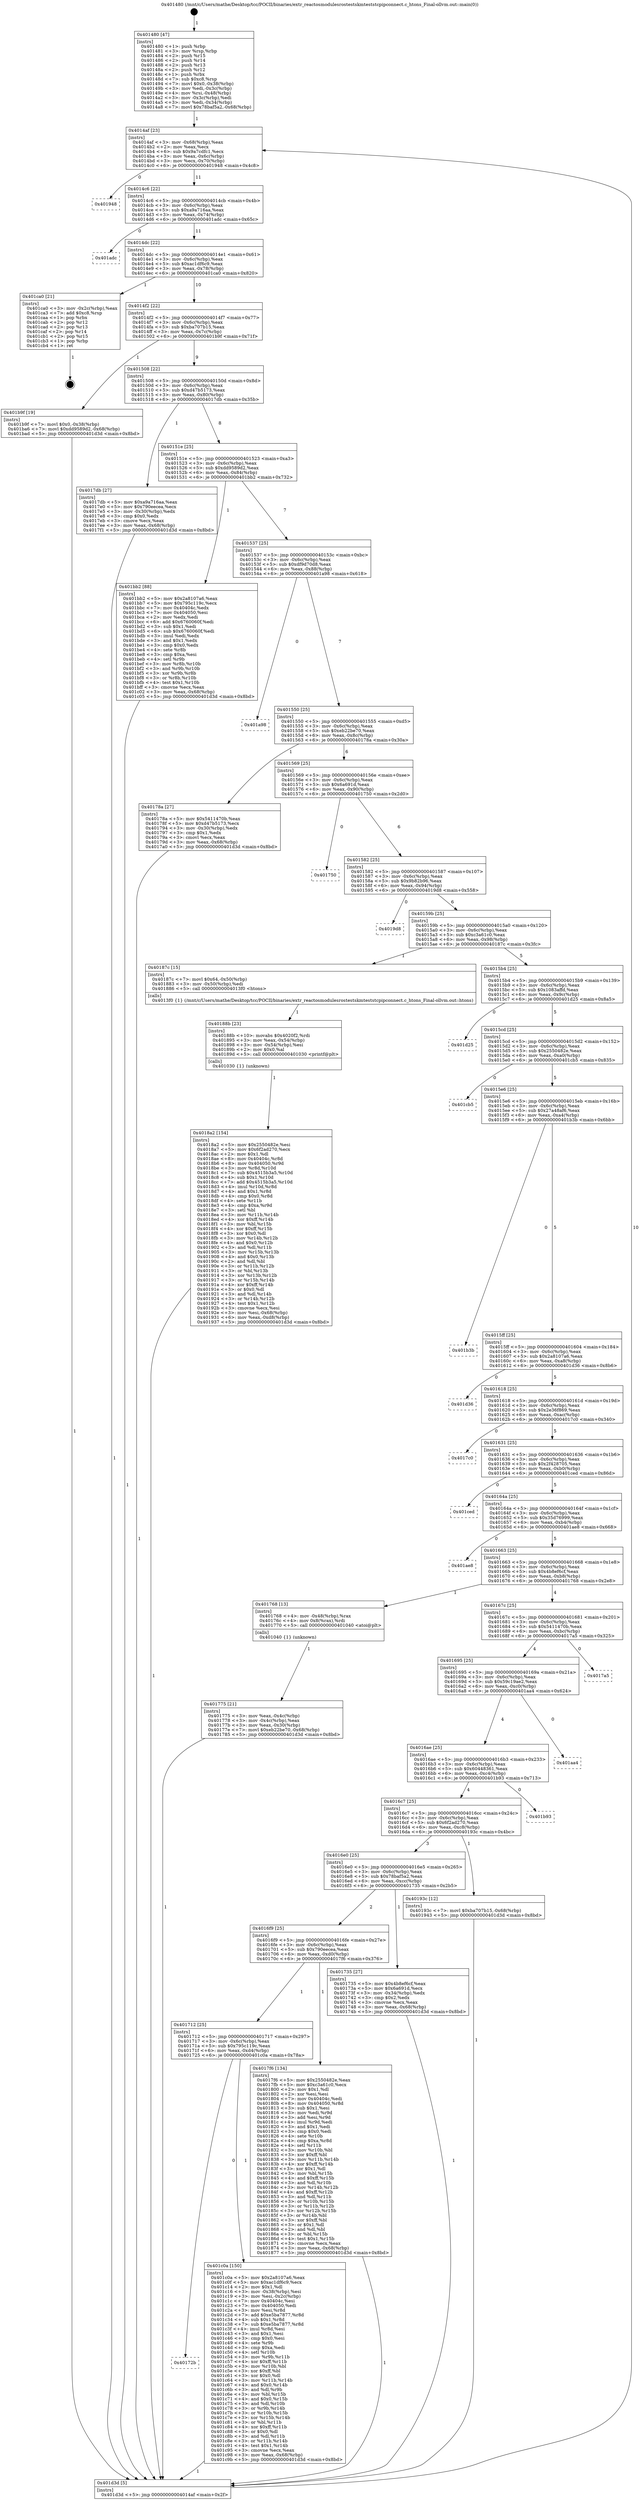 digraph "0x401480" {
  label = "0x401480 (/mnt/c/Users/mathe/Desktop/tcc/POCII/binaries/extr_reactosmodulesrostestskmteststcpipconnect.c_htons_Final-ollvm.out::main(0))"
  labelloc = "t"
  node[shape=record]

  Entry [label="",width=0.3,height=0.3,shape=circle,fillcolor=black,style=filled]
  "0x4014af" [label="{
     0x4014af [23]\l
     | [instrs]\l
     &nbsp;&nbsp;0x4014af \<+3\>: mov -0x68(%rbp),%eax\l
     &nbsp;&nbsp;0x4014b2 \<+2\>: mov %eax,%ecx\l
     &nbsp;&nbsp;0x4014b4 \<+6\>: sub $0x9a7cdfc1,%ecx\l
     &nbsp;&nbsp;0x4014ba \<+3\>: mov %eax,-0x6c(%rbp)\l
     &nbsp;&nbsp;0x4014bd \<+3\>: mov %ecx,-0x70(%rbp)\l
     &nbsp;&nbsp;0x4014c0 \<+6\>: je 0000000000401948 \<main+0x4c8\>\l
  }"]
  "0x401948" [label="{
     0x401948\l
  }", style=dashed]
  "0x4014c6" [label="{
     0x4014c6 [22]\l
     | [instrs]\l
     &nbsp;&nbsp;0x4014c6 \<+5\>: jmp 00000000004014cb \<main+0x4b\>\l
     &nbsp;&nbsp;0x4014cb \<+3\>: mov -0x6c(%rbp),%eax\l
     &nbsp;&nbsp;0x4014ce \<+5\>: sub $0xa9a716aa,%eax\l
     &nbsp;&nbsp;0x4014d3 \<+3\>: mov %eax,-0x74(%rbp)\l
     &nbsp;&nbsp;0x4014d6 \<+6\>: je 0000000000401adc \<main+0x65c\>\l
  }"]
  Exit [label="",width=0.3,height=0.3,shape=circle,fillcolor=black,style=filled,peripheries=2]
  "0x401adc" [label="{
     0x401adc\l
  }", style=dashed]
  "0x4014dc" [label="{
     0x4014dc [22]\l
     | [instrs]\l
     &nbsp;&nbsp;0x4014dc \<+5\>: jmp 00000000004014e1 \<main+0x61\>\l
     &nbsp;&nbsp;0x4014e1 \<+3\>: mov -0x6c(%rbp),%eax\l
     &nbsp;&nbsp;0x4014e4 \<+5\>: sub $0xac1df6c9,%eax\l
     &nbsp;&nbsp;0x4014e9 \<+3\>: mov %eax,-0x78(%rbp)\l
     &nbsp;&nbsp;0x4014ec \<+6\>: je 0000000000401ca0 \<main+0x820\>\l
  }"]
  "0x40172b" [label="{
     0x40172b\l
  }", style=dashed]
  "0x401ca0" [label="{
     0x401ca0 [21]\l
     | [instrs]\l
     &nbsp;&nbsp;0x401ca0 \<+3\>: mov -0x2c(%rbp),%eax\l
     &nbsp;&nbsp;0x401ca3 \<+7\>: add $0xc8,%rsp\l
     &nbsp;&nbsp;0x401caa \<+1\>: pop %rbx\l
     &nbsp;&nbsp;0x401cab \<+2\>: pop %r12\l
     &nbsp;&nbsp;0x401cad \<+2\>: pop %r13\l
     &nbsp;&nbsp;0x401caf \<+2\>: pop %r14\l
     &nbsp;&nbsp;0x401cb1 \<+2\>: pop %r15\l
     &nbsp;&nbsp;0x401cb3 \<+1\>: pop %rbp\l
     &nbsp;&nbsp;0x401cb4 \<+1\>: ret\l
  }"]
  "0x4014f2" [label="{
     0x4014f2 [22]\l
     | [instrs]\l
     &nbsp;&nbsp;0x4014f2 \<+5\>: jmp 00000000004014f7 \<main+0x77\>\l
     &nbsp;&nbsp;0x4014f7 \<+3\>: mov -0x6c(%rbp),%eax\l
     &nbsp;&nbsp;0x4014fa \<+5\>: sub $0xba707b15,%eax\l
     &nbsp;&nbsp;0x4014ff \<+3\>: mov %eax,-0x7c(%rbp)\l
     &nbsp;&nbsp;0x401502 \<+6\>: je 0000000000401b9f \<main+0x71f\>\l
  }"]
  "0x401c0a" [label="{
     0x401c0a [150]\l
     | [instrs]\l
     &nbsp;&nbsp;0x401c0a \<+5\>: mov $0x2a8107a6,%eax\l
     &nbsp;&nbsp;0x401c0f \<+5\>: mov $0xac1df6c9,%ecx\l
     &nbsp;&nbsp;0x401c14 \<+2\>: mov $0x1,%dl\l
     &nbsp;&nbsp;0x401c16 \<+3\>: mov -0x38(%rbp),%esi\l
     &nbsp;&nbsp;0x401c19 \<+3\>: mov %esi,-0x2c(%rbp)\l
     &nbsp;&nbsp;0x401c1c \<+7\>: mov 0x40404c,%esi\l
     &nbsp;&nbsp;0x401c23 \<+7\>: mov 0x404050,%edi\l
     &nbsp;&nbsp;0x401c2a \<+3\>: mov %esi,%r8d\l
     &nbsp;&nbsp;0x401c2d \<+7\>: add $0xe5ba7877,%r8d\l
     &nbsp;&nbsp;0x401c34 \<+4\>: sub $0x1,%r8d\l
     &nbsp;&nbsp;0x401c38 \<+7\>: sub $0xe5ba7877,%r8d\l
     &nbsp;&nbsp;0x401c3f \<+4\>: imul %r8d,%esi\l
     &nbsp;&nbsp;0x401c43 \<+3\>: and $0x1,%esi\l
     &nbsp;&nbsp;0x401c46 \<+3\>: cmp $0x0,%esi\l
     &nbsp;&nbsp;0x401c49 \<+4\>: sete %r9b\l
     &nbsp;&nbsp;0x401c4d \<+3\>: cmp $0xa,%edi\l
     &nbsp;&nbsp;0x401c50 \<+4\>: setl %r10b\l
     &nbsp;&nbsp;0x401c54 \<+3\>: mov %r9b,%r11b\l
     &nbsp;&nbsp;0x401c57 \<+4\>: xor $0xff,%r11b\l
     &nbsp;&nbsp;0x401c5b \<+3\>: mov %r10b,%bl\l
     &nbsp;&nbsp;0x401c5e \<+3\>: xor $0xff,%bl\l
     &nbsp;&nbsp;0x401c61 \<+3\>: xor $0x0,%dl\l
     &nbsp;&nbsp;0x401c64 \<+3\>: mov %r11b,%r14b\l
     &nbsp;&nbsp;0x401c67 \<+4\>: and $0x0,%r14b\l
     &nbsp;&nbsp;0x401c6b \<+3\>: and %dl,%r9b\l
     &nbsp;&nbsp;0x401c6e \<+3\>: mov %bl,%r15b\l
     &nbsp;&nbsp;0x401c71 \<+4\>: and $0x0,%r15b\l
     &nbsp;&nbsp;0x401c75 \<+3\>: and %dl,%r10b\l
     &nbsp;&nbsp;0x401c78 \<+3\>: or %r9b,%r14b\l
     &nbsp;&nbsp;0x401c7b \<+3\>: or %r10b,%r15b\l
     &nbsp;&nbsp;0x401c7e \<+3\>: xor %r15b,%r14b\l
     &nbsp;&nbsp;0x401c81 \<+3\>: or %bl,%r11b\l
     &nbsp;&nbsp;0x401c84 \<+4\>: xor $0xff,%r11b\l
     &nbsp;&nbsp;0x401c88 \<+3\>: or $0x0,%dl\l
     &nbsp;&nbsp;0x401c8b \<+3\>: and %dl,%r11b\l
     &nbsp;&nbsp;0x401c8e \<+3\>: or %r11b,%r14b\l
     &nbsp;&nbsp;0x401c91 \<+4\>: test $0x1,%r14b\l
     &nbsp;&nbsp;0x401c95 \<+3\>: cmovne %ecx,%eax\l
     &nbsp;&nbsp;0x401c98 \<+3\>: mov %eax,-0x68(%rbp)\l
     &nbsp;&nbsp;0x401c9b \<+5\>: jmp 0000000000401d3d \<main+0x8bd\>\l
  }"]
  "0x401b9f" [label="{
     0x401b9f [19]\l
     | [instrs]\l
     &nbsp;&nbsp;0x401b9f \<+7\>: movl $0x0,-0x38(%rbp)\l
     &nbsp;&nbsp;0x401ba6 \<+7\>: movl $0xdd9589d2,-0x68(%rbp)\l
     &nbsp;&nbsp;0x401bad \<+5\>: jmp 0000000000401d3d \<main+0x8bd\>\l
  }"]
  "0x401508" [label="{
     0x401508 [22]\l
     | [instrs]\l
     &nbsp;&nbsp;0x401508 \<+5\>: jmp 000000000040150d \<main+0x8d\>\l
     &nbsp;&nbsp;0x40150d \<+3\>: mov -0x6c(%rbp),%eax\l
     &nbsp;&nbsp;0x401510 \<+5\>: sub $0xd47b5173,%eax\l
     &nbsp;&nbsp;0x401515 \<+3\>: mov %eax,-0x80(%rbp)\l
     &nbsp;&nbsp;0x401518 \<+6\>: je 00000000004017db \<main+0x35b\>\l
  }"]
  "0x4018a2" [label="{
     0x4018a2 [154]\l
     | [instrs]\l
     &nbsp;&nbsp;0x4018a2 \<+5\>: mov $0x2550482e,%esi\l
     &nbsp;&nbsp;0x4018a7 \<+5\>: mov $0x6f2ad270,%ecx\l
     &nbsp;&nbsp;0x4018ac \<+2\>: mov $0x1,%dl\l
     &nbsp;&nbsp;0x4018ae \<+8\>: mov 0x40404c,%r8d\l
     &nbsp;&nbsp;0x4018b6 \<+8\>: mov 0x404050,%r9d\l
     &nbsp;&nbsp;0x4018be \<+3\>: mov %r8d,%r10d\l
     &nbsp;&nbsp;0x4018c1 \<+7\>: sub $0x4515b3a5,%r10d\l
     &nbsp;&nbsp;0x4018c8 \<+4\>: sub $0x1,%r10d\l
     &nbsp;&nbsp;0x4018cc \<+7\>: add $0x4515b3a5,%r10d\l
     &nbsp;&nbsp;0x4018d3 \<+4\>: imul %r10d,%r8d\l
     &nbsp;&nbsp;0x4018d7 \<+4\>: and $0x1,%r8d\l
     &nbsp;&nbsp;0x4018db \<+4\>: cmp $0x0,%r8d\l
     &nbsp;&nbsp;0x4018df \<+4\>: sete %r11b\l
     &nbsp;&nbsp;0x4018e3 \<+4\>: cmp $0xa,%r9d\l
     &nbsp;&nbsp;0x4018e7 \<+3\>: setl %bl\l
     &nbsp;&nbsp;0x4018ea \<+3\>: mov %r11b,%r14b\l
     &nbsp;&nbsp;0x4018ed \<+4\>: xor $0xff,%r14b\l
     &nbsp;&nbsp;0x4018f1 \<+3\>: mov %bl,%r15b\l
     &nbsp;&nbsp;0x4018f4 \<+4\>: xor $0xff,%r15b\l
     &nbsp;&nbsp;0x4018f8 \<+3\>: xor $0x0,%dl\l
     &nbsp;&nbsp;0x4018fb \<+3\>: mov %r14b,%r12b\l
     &nbsp;&nbsp;0x4018fe \<+4\>: and $0x0,%r12b\l
     &nbsp;&nbsp;0x401902 \<+3\>: and %dl,%r11b\l
     &nbsp;&nbsp;0x401905 \<+3\>: mov %r15b,%r13b\l
     &nbsp;&nbsp;0x401908 \<+4\>: and $0x0,%r13b\l
     &nbsp;&nbsp;0x40190c \<+2\>: and %dl,%bl\l
     &nbsp;&nbsp;0x40190e \<+3\>: or %r11b,%r12b\l
     &nbsp;&nbsp;0x401911 \<+3\>: or %bl,%r13b\l
     &nbsp;&nbsp;0x401914 \<+3\>: xor %r13b,%r12b\l
     &nbsp;&nbsp;0x401917 \<+3\>: or %r15b,%r14b\l
     &nbsp;&nbsp;0x40191a \<+4\>: xor $0xff,%r14b\l
     &nbsp;&nbsp;0x40191e \<+3\>: or $0x0,%dl\l
     &nbsp;&nbsp;0x401921 \<+3\>: and %dl,%r14b\l
     &nbsp;&nbsp;0x401924 \<+3\>: or %r14b,%r12b\l
     &nbsp;&nbsp;0x401927 \<+4\>: test $0x1,%r12b\l
     &nbsp;&nbsp;0x40192b \<+3\>: cmovne %ecx,%esi\l
     &nbsp;&nbsp;0x40192e \<+3\>: mov %esi,-0x68(%rbp)\l
     &nbsp;&nbsp;0x401931 \<+6\>: mov %eax,-0xd8(%rbp)\l
     &nbsp;&nbsp;0x401937 \<+5\>: jmp 0000000000401d3d \<main+0x8bd\>\l
  }"]
  "0x4017db" [label="{
     0x4017db [27]\l
     | [instrs]\l
     &nbsp;&nbsp;0x4017db \<+5\>: mov $0xa9a716aa,%eax\l
     &nbsp;&nbsp;0x4017e0 \<+5\>: mov $0x790eecea,%ecx\l
     &nbsp;&nbsp;0x4017e5 \<+3\>: mov -0x30(%rbp),%edx\l
     &nbsp;&nbsp;0x4017e8 \<+3\>: cmp $0x0,%edx\l
     &nbsp;&nbsp;0x4017eb \<+3\>: cmove %ecx,%eax\l
     &nbsp;&nbsp;0x4017ee \<+3\>: mov %eax,-0x68(%rbp)\l
     &nbsp;&nbsp;0x4017f1 \<+5\>: jmp 0000000000401d3d \<main+0x8bd\>\l
  }"]
  "0x40151e" [label="{
     0x40151e [25]\l
     | [instrs]\l
     &nbsp;&nbsp;0x40151e \<+5\>: jmp 0000000000401523 \<main+0xa3\>\l
     &nbsp;&nbsp;0x401523 \<+3\>: mov -0x6c(%rbp),%eax\l
     &nbsp;&nbsp;0x401526 \<+5\>: sub $0xdd9589d2,%eax\l
     &nbsp;&nbsp;0x40152b \<+6\>: mov %eax,-0x84(%rbp)\l
     &nbsp;&nbsp;0x401531 \<+6\>: je 0000000000401bb2 \<main+0x732\>\l
  }"]
  "0x40188b" [label="{
     0x40188b [23]\l
     | [instrs]\l
     &nbsp;&nbsp;0x40188b \<+10\>: movabs $0x4020f2,%rdi\l
     &nbsp;&nbsp;0x401895 \<+3\>: mov %eax,-0x54(%rbp)\l
     &nbsp;&nbsp;0x401898 \<+3\>: mov -0x54(%rbp),%esi\l
     &nbsp;&nbsp;0x40189b \<+2\>: mov $0x0,%al\l
     &nbsp;&nbsp;0x40189d \<+5\>: call 0000000000401030 \<printf@plt\>\l
     | [calls]\l
     &nbsp;&nbsp;0x401030 \{1\} (unknown)\l
  }"]
  "0x401bb2" [label="{
     0x401bb2 [88]\l
     | [instrs]\l
     &nbsp;&nbsp;0x401bb2 \<+5\>: mov $0x2a8107a6,%eax\l
     &nbsp;&nbsp;0x401bb7 \<+5\>: mov $0x795c119c,%ecx\l
     &nbsp;&nbsp;0x401bbc \<+7\>: mov 0x40404c,%edx\l
     &nbsp;&nbsp;0x401bc3 \<+7\>: mov 0x404050,%esi\l
     &nbsp;&nbsp;0x401bca \<+2\>: mov %edx,%edi\l
     &nbsp;&nbsp;0x401bcc \<+6\>: add $0x6760060f,%edi\l
     &nbsp;&nbsp;0x401bd2 \<+3\>: sub $0x1,%edi\l
     &nbsp;&nbsp;0x401bd5 \<+6\>: sub $0x6760060f,%edi\l
     &nbsp;&nbsp;0x401bdb \<+3\>: imul %edi,%edx\l
     &nbsp;&nbsp;0x401bde \<+3\>: and $0x1,%edx\l
     &nbsp;&nbsp;0x401be1 \<+3\>: cmp $0x0,%edx\l
     &nbsp;&nbsp;0x401be4 \<+4\>: sete %r8b\l
     &nbsp;&nbsp;0x401be8 \<+3\>: cmp $0xa,%esi\l
     &nbsp;&nbsp;0x401beb \<+4\>: setl %r9b\l
     &nbsp;&nbsp;0x401bef \<+3\>: mov %r8b,%r10b\l
     &nbsp;&nbsp;0x401bf2 \<+3\>: and %r9b,%r10b\l
     &nbsp;&nbsp;0x401bf5 \<+3\>: xor %r9b,%r8b\l
     &nbsp;&nbsp;0x401bf8 \<+3\>: or %r8b,%r10b\l
     &nbsp;&nbsp;0x401bfb \<+4\>: test $0x1,%r10b\l
     &nbsp;&nbsp;0x401bff \<+3\>: cmovne %ecx,%eax\l
     &nbsp;&nbsp;0x401c02 \<+3\>: mov %eax,-0x68(%rbp)\l
     &nbsp;&nbsp;0x401c05 \<+5\>: jmp 0000000000401d3d \<main+0x8bd\>\l
  }"]
  "0x401537" [label="{
     0x401537 [25]\l
     | [instrs]\l
     &nbsp;&nbsp;0x401537 \<+5\>: jmp 000000000040153c \<main+0xbc\>\l
     &nbsp;&nbsp;0x40153c \<+3\>: mov -0x6c(%rbp),%eax\l
     &nbsp;&nbsp;0x40153f \<+5\>: sub $0xdf9d70d8,%eax\l
     &nbsp;&nbsp;0x401544 \<+6\>: mov %eax,-0x88(%rbp)\l
     &nbsp;&nbsp;0x40154a \<+6\>: je 0000000000401a98 \<main+0x618\>\l
  }"]
  "0x401712" [label="{
     0x401712 [25]\l
     | [instrs]\l
     &nbsp;&nbsp;0x401712 \<+5\>: jmp 0000000000401717 \<main+0x297\>\l
     &nbsp;&nbsp;0x401717 \<+3\>: mov -0x6c(%rbp),%eax\l
     &nbsp;&nbsp;0x40171a \<+5\>: sub $0x795c119c,%eax\l
     &nbsp;&nbsp;0x40171f \<+6\>: mov %eax,-0xd4(%rbp)\l
     &nbsp;&nbsp;0x401725 \<+6\>: je 0000000000401c0a \<main+0x78a\>\l
  }"]
  "0x401a98" [label="{
     0x401a98\l
  }", style=dashed]
  "0x401550" [label="{
     0x401550 [25]\l
     | [instrs]\l
     &nbsp;&nbsp;0x401550 \<+5\>: jmp 0000000000401555 \<main+0xd5\>\l
     &nbsp;&nbsp;0x401555 \<+3\>: mov -0x6c(%rbp),%eax\l
     &nbsp;&nbsp;0x401558 \<+5\>: sub $0xeb22be70,%eax\l
     &nbsp;&nbsp;0x40155d \<+6\>: mov %eax,-0x8c(%rbp)\l
     &nbsp;&nbsp;0x401563 \<+6\>: je 000000000040178a \<main+0x30a\>\l
  }"]
  "0x4017f6" [label="{
     0x4017f6 [134]\l
     | [instrs]\l
     &nbsp;&nbsp;0x4017f6 \<+5\>: mov $0x2550482e,%eax\l
     &nbsp;&nbsp;0x4017fb \<+5\>: mov $0xc3a61c0,%ecx\l
     &nbsp;&nbsp;0x401800 \<+2\>: mov $0x1,%dl\l
     &nbsp;&nbsp;0x401802 \<+2\>: xor %esi,%esi\l
     &nbsp;&nbsp;0x401804 \<+7\>: mov 0x40404c,%edi\l
     &nbsp;&nbsp;0x40180b \<+8\>: mov 0x404050,%r8d\l
     &nbsp;&nbsp;0x401813 \<+3\>: sub $0x1,%esi\l
     &nbsp;&nbsp;0x401816 \<+3\>: mov %edi,%r9d\l
     &nbsp;&nbsp;0x401819 \<+3\>: add %esi,%r9d\l
     &nbsp;&nbsp;0x40181c \<+4\>: imul %r9d,%edi\l
     &nbsp;&nbsp;0x401820 \<+3\>: and $0x1,%edi\l
     &nbsp;&nbsp;0x401823 \<+3\>: cmp $0x0,%edi\l
     &nbsp;&nbsp;0x401826 \<+4\>: sete %r10b\l
     &nbsp;&nbsp;0x40182a \<+4\>: cmp $0xa,%r8d\l
     &nbsp;&nbsp;0x40182e \<+4\>: setl %r11b\l
     &nbsp;&nbsp;0x401832 \<+3\>: mov %r10b,%bl\l
     &nbsp;&nbsp;0x401835 \<+3\>: xor $0xff,%bl\l
     &nbsp;&nbsp;0x401838 \<+3\>: mov %r11b,%r14b\l
     &nbsp;&nbsp;0x40183b \<+4\>: xor $0xff,%r14b\l
     &nbsp;&nbsp;0x40183f \<+3\>: xor $0x1,%dl\l
     &nbsp;&nbsp;0x401842 \<+3\>: mov %bl,%r15b\l
     &nbsp;&nbsp;0x401845 \<+4\>: and $0xff,%r15b\l
     &nbsp;&nbsp;0x401849 \<+3\>: and %dl,%r10b\l
     &nbsp;&nbsp;0x40184c \<+3\>: mov %r14b,%r12b\l
     &nbsp;&nbsp;0x40184f \<+4\>: and $0xff,%r12b\l
     &nbsp;&nbsp;0x401853 \<+3\>: and %dl,%r11b\l
     &nbsp;&nbsp;0x401856 \<+3\>: or %r10b,%r15b\l
     &nbsp;&nbsp;0x401859 \<+3\>: or %r11b,%r12b\l
     &nbsp;&nbsp;0x40185c \<+3\>: xor %r12b,%r15b\l
     &nbsp;&nbsp;0x40185f \<+3\>: or %r14b,%bl\l
     &nbsp;&nbsp;0x401862 \<+3\>: xor $0xff,%bl\l
     &nbsp;&nbsp;0x401865 \<+3\>: or $0x1,%dl\l
     &nbsp;&nbsp;0x401868 \<+2\>: and %dl,%bl\l
     &nbsp;&nbsp;0x40186a \<+3\>: or %bl,%r15b\l
     &nbsp;&nbsp;0x40186d \<+4\>: test $0x1,%r15b\l
     &nbsp;&nbsp;0x401871 \<+3\>: cmovne %ecx,%eax\l
     &nbsp;&nbsp;0x401874 \<+3\>: mov %eax,-0x68(%rbp)\l
     &nbsp;&nbsp;0x401877 \<+5\>: jmp 0000000000401d3d \<main+0x8bd\>\l
  }"]
  "0x40178a" [label="{
     0x40178a [27]\l
     | [instrs]\l
     &nbsp;&nbsp;0x40178a \<+5\>: mov $0x5411470b,%eax\l
     &nbsp;&nbsp;0x40178f \<+5\>: mov $0xd47b5173,%ecx\l
     &nbsp;&nbsp;0x401794 \<+3\>: mov -0x30(%rbp),%edx\l
     &nbsp;&nbsp;0x401797 \<+3\>: cmp $0x1,%edx\l
     &nbsp;&nbsp;0x40179a \<+3\>: cmovl %ecx,%eax\l
     &nbsp;&nbsp;0x40179d \<+3\>: mov %eax,-0x68(%rbp)\l
     &nbsp;&nbsp;0x4017a0 \<+5\>: jmp 0000000000401d3d \<main+0x8bd\>\l
  }"]
  "0x401569" [label="{
     0x401569 [25]\l
     | [instrs]\l
     &nbsp;&nbsp;0x401569 \<+5\>: jmp 000000000040156e \<main+0xee\>\l
     &nbsp;&nbsp;0x40156e \<+3\>: mov -0x6c(%rbp),%eax\l
     &nbsp;&nbsp;0x401571 \<+5\>: sub $0x6a691d,%eax\l
     &nbsp;&nbsp;0x401576 \<+6\>: mov %eax,-0x90(%rbp)\l
     &nbsp;&nbsp;0x40157c \<+6\>: je 0000000000401750 \<main+0x2d0\>\l
  }"]
  "0x401775" [label="{
     0x401775 [21]\l
     | [instrs]\l
     &nbsp;&nbsp;0x401775 \<+3\>: mov %eax,-0x4c(%rbp)\l
     &nbsp;&nbsp;0x401778 \<+3\>: mov -0x4c(%rbp),%eax\l
     &nbsp;&nbsp;0x40177b \<+3\>: mov %eax,-0x30(%rbp)\l
     &nbsp;&nbsp;0x40177e \<+7\>: movl $0xeb22be70,-0x68(%rbp)\l
     &nbsp;&nbsp;0x401785 \<+5\>: jmp 0000000000401d3d \<main+0x8bd\>\l
  }"]
  "0x401750" [label="{
     0x401750\l
  }", style=dashed]
  "0x401582" [label="{
     0x401582 [25]\l
     | [instrs]\l
     &nbsp;&nbsp;0x401582 \<+5\>: jmp 0000000000401587 \<main+0x107\>\l
     &nbsp;&nbsp;0x401587 \<+3\>: mov -0x6c(%rbp),%eax\l
     &nbsp;&nbsp;0x40158a \<+5\>: sub $0x9b82b96,%eax\l
     &nbsp;&nbsp;0x40158f \<+6\>: mov %eax,-0x94(%rbp)\l
     &nbsp;&nbsp;0x401595 \<+6\>: je 00000000004019d8 \<main+0x558\>\l
  }"]
  "0x401480" [label="{
     0x401480 [47]\l
     | [instrs]\l
     &nbsp;&nbsp;0x401480 \<+1\>: push %rbp\l
     &nbsp;&nbsp;0x401481 \<+3\>: mov %rsp,%rbp\l
     &nbsp;&nbsp;0x401484 \<+2\>: push %r15\l
     &nbsp;&nbsp;0x401486 \<+2\>: push %r14\l
     &nbsp;&nbsp;0x401488 \<+2\>: push %r13\l
     &nbsp;&nbsp;0x40148a \<+2\>: push %r12\l
     &nbsp;&nbsp;0x40148c \<+1\>: push %rbx\l
     &nbsp;&nbsp;0x40148d \<+7\>: sub $0xc8,%rsp\l
     &nbsp;&nbsp;0x401494 \<+7\>: movl $0x0,-0x38(%rbp)\l
     &nbsp;&nbsp;0x40149b \<+3\>: mov %edi,-0x3c(%rbp)\l
     &nbsp;&nbsp;0x40149e \<+4\>: mov %rsi,-0x48(%rbp)\l
     &nbsp;&nbsp;0x4014a2 \<+3\>: mov -0x3c(%rbp),%edi\l
     &nbsp;&nbsp;0x4014a5 \<+3\>: mov %edi,-0x34(%rbp)\l
     &nbsp;&nbsp;0x4014a8 \<+7\>: movl $0x78baf5a2,-0x68(%rbp)\l
  }"]
  "0x4019d8" [label="{
     0x4019d8\l
  }", style=dashed]
  "0x40159b" [label="{
     0x40159b [25]\l
     | [instrs]\l
     &nbsp;&nbsp;0x40159b \<+5\>: jmp 00000000004015a0 \<main+0x120\>\l
     &nbsp;&nbsp;0x4015a0 \<+3\>: mov -0x6c(%rbp),%eax\l
     &nbsp;&nbsp;0x4015a3 \<+5\>: sub $0xc3a61c0,%eax\l
     &nbsp;&nbsp;0x4015a8 \<+6\>: mov %eax,-0x98(%rbp)\l
     &nbsp;&nbsp;0x4015ae \<+6\>: je 000000000040187c \<main+0x3fc\>\l
  }"]
  "0x401d3d" [label="{
     0x401d3d [5]\l
     | [instrs]\l
     &nbsp;&nbsp;0x401d3d \<+5\>: jmp 00000000004014af \<main+0x2f\>\l
  }"]
  "0x40187c" [label="{
     0x40187c [15]\l
     | [instrs]\l
     &nbsp;&nbsp;0x40187c \<+7\>: movl $0x64,-0x50(%rbp)\l
     &nbsp;&nbsp;0x401883 \<+3\>: mov -0x50(%rbp),%edi\l
     &nbsp;&nbsp;0x401886 \<+5\>: call 00000000004013f0 \<htons\>\l
     | [calls]\l
     &nbsp;&nbsp;0x4013f0 \{1\} (/mnt/c/Users/mathe/Desktop/tcc/POCII/binaries/extr_reactosmodulesrostestskmteststcpipconnect.c_htons_Final-ollvm.out::htons)\l
  }"]
  "0x4015b4" [label="{
     0x4015b4 [25]\l
     | [instrs]\l
     &nbsp;&nbsp;0x4015b4 \<+5\>: jmp 00000000004015b9 \<main+0x139\>\l
     &nbsp;&nbsp;0x4015b9 \<+3\>: mov -0x6c(%rbp),%eax\l
     &nbsp;&nbsp;0x4015bc \<+5\>: sub $0x1083affd,%eax\l
     &nbsp;&nbsp;0x4015c1 \<+6\>: mov %eax,-0x9c(%rbp)\l
     &nbsp;&nbsp;0x4015c7 \<+6\>: je 0000000000401d25 \<main+0x8a5\>\l
  }"]
  "0x4016f9" [label="{
     0x4016f9 [25]\l
     | [instrs]\l
     &nbsp;&nbsp;0x4016f9 \<+5\>: jmp 00000000004016fe \<main+0x27e\>\l
     &nbsp;&nbsp;0x4016fe \<+3\>: mov -0x6c(%rbp),%eax\l
     &nbsp;&nbsp;0x401701 \<+5\>: sub $0x790eecea,%eax\l
     &nbsp;&nbsp;0x401706 \<+6\>: mov %eax,-0xd0(%rbp)\l
     &nbsp;&nbsp;0x40170c \<+6\>: je 00000000004017f6 \<main+0x376\>\l
  }"]
  "0x401d25" [label="{
     0x401d25\l
  }", style=dashed]
  "0x4015cd" [label="{
     0x4015cd [25]\l
     | [instrs]\l
     &nbsp;&nbsp;0x4015cd \<+5\>: jmp 00000000004015d2 \<main+0x152\>\l
     &nbsp;&nbsp;0x4015d2 \<+3\>: mov -0x6c(%rbp),%eax\l
     &nbsp;&nbsp;0x4015d5 \<+5\>: sub $0x2550482e,%eax\l
     &nbsp;&nbsp;0x4015da \<+6\>: mov %eax,-0xa0(%rbp)\l
     &nbsp;&nbsp;0x4015e0 \<+6\>: je 0000000000401cb5 \<main+0x835\>\l
  }"]
  "0x401735" [label="{
     0x401735 [27]\l
     | [instrs]\l
     &nbsp;&nbsp;0x401735 \<+5\>: mov $0x4b8ef6cf,%eax\l
     &nbsp;&nbsp;0x40173a \<+5\>: mov $0x6a691d,%ecx\l
     &nbsp;&nbsp;0x40173f \<+3\>: mov -0x34(%rbp),%edx\l
     &nbsp;&nbsp;0x401742 \<+3\>: cmp $0x2,%edx\l
     &nbsp;&nbsp;0x401745 \<+3\>: cmovne %ecx,%eax\l
     &nbsp;&nbsp;0x401748 \<+3\>: mov %eax,-0x68(%rbp)\l
     &nbsp;&nbsp;0x40174b \<+5\>: jmp 0000000000401d3d \<main+0x8bd\>\l
  }"]
  "0x401cb5" [label="{
     0x401cb5\l
  }", style=dashed]
  "0x4015e6" [label="{
     0x4015e6 [25]\l
     | [instrs]\l
     &nbsp;&nbsp;0x4015e6 \<+5\>: jmp 00000000004015eb \<main+0x16b\>\l
     &nbsp;&nbsp;0x4015eb \<+3\>: mov -0x6c(%rbp),%eax\l
     &nbsp;&nbsp;0x4015ee \<+5\>: sub $0x27a48af6,%eax\l
     &nbsp;&nbsp;0x4015f3 \<+6\>: mov %eax,-0xa4(%rbp)\l
     &nbsp;&nbsp;0x4015f9 \<+6\>: je 0000000000401b3b \<main+0x6bb\>\l
  }"]
  "0x4016e0" [label="{
     0x4016e0 [25]\l
     | [instrs]\l
     &nbsp;&nbsp;0x4016e0 \<+5\>: jmp 00000000004016e5 \<main+0x265\>\l
     &nbsp;&nbsp;0x4016e5 \<+3\>: mov -0x6c(%rbp),%eax\l
     &nbsp;&nbsp;0x4016e8 \<+5\>: sub $0x78baf5a2,%eax\l
     &nbsp;&nbsp;0x4016ed \<+6\>: mov %eax,-0xcc(%rbp)\l
     &nbsp;&nbsp;0x4016f3 \<+6\>: je 0000000000401735 \<main+0x2b5\>\l
  }"]
  "0x401b3b" [label="{
     0x401b3b\l
  }", style=dashed]
  "0x4015ff" [label="{
     0x4015ff [25]\l
     | [instrs]\l
     &nbsp;&nbsp;0x4015ff \<+5\>: jmp 0000000000401604 \<main+0x184\>\l
     &nbsp;&nbsp;0x401604 \<+3\>: mov -0x6c(%rbp),%eax\l
     &nbsp;&nbsp;0x401607 \<+5\>: sub $0x2a8107a6,%eax\l
     &nbsp;&nbsp;0x40160c \<+6\>: mov %eax,-0xa8(%rbp)\l
     &nbsp;&nbsp;0x401612 \<+6\>: je 0000000000401d36 \<main+0x8b6\>\l
  }"]
  "0x40193c" [label="{
     0x40193c [12]\l
     | [instrs]\l
     &nbsp;&nbsp;0x40193c \<+7\>: movl $0xba707b15,-0x68(%rbp)\l
     &nbsp;&nbsp;0x401943 \<+5\>: jmp 0000000000401d3d \<main+0x8bd\>\l
  }"]
  "0x401d36" [label="{
     0x401d36\l
  }", style=dashed]
  "0x401618" [label="{
     0x401618 [25]\l
     | [instrs]\l
     &nbsp;&nbsp;0x401618 \<+5\>: jmp 000000000040161d \<main+0x19d\>\l
     &nbsp;&nbsp;0x40161d \<+3\>: mov -0x6c(%rbp),%eax\l
     &nbsp;&nbsp;0x401620 \<+5\>: sub $0x2e36f869,%eax\l
     &nbsp;&nbsp;0x401625 \<+6\>: mov %eax,-0xac(%rbp)\l
     &nbsp;&nbsp;0x40162b \<+6\>: je 00000000004017c0 \<main+0x340\>\l
  }"]
  "0x4016c7" [label="{
     0x4016c7 [25]\l
     | [instrs]\l
     &nbsp;&nbsp;0x4016c7 \<+5\>: jmp 00000000004016cc \<main+0x24c\>\l
     &nbsp;&nbsp;0x4016cc \<+3\>: mov -0x6c(%rbp),%eax\l
     &nbsp;&nbsp;0x4016cf \<+5\>: sub $0x6f2ad270,%eax\l
     &nbsp;&nbsp;0x4016d4 \<+6\>: mov %eax,-0xc8(%rbp)\l
     &nbsp;&nbsp;0x4016da \<+6\>: je 000000000040193c \<main+0x4bc\>\l
  }"]
  "0x4017c0" [label="{
     0x4017c0\l
  }", style=dashed]
  "0x401631" [label="{
     0x401631 [25]\l
     | [instrs]\l
     &nbsp;&nbsp;0x401631 \<+5\>: jmp 0000000000401636 \<main+0x1b6\>\l
     &nbsp;&nbsp;0x401636 \<+3\>: mov -0x6c(%rbp),%eax\l
     &nbsp;&nbsp;0x401639 \<+5\>: sub $0x2f428705,%eax\l
     &nbsp;&nbsp;0x40163e \<+6\>: mov %eax,-0xb0(%rbp)\l
     &nbsp;&nbsp;0x401644 \<+6\>: je 0000000000401ced \<main+0x86d\>\l
  }"]
  "0x401b93" [label="{
     0x401b93\l
  }", style=dashed]
  "0x401ced" [label="{
     0x401ced\l
  }", style=dashed]
  "0x40164a" [label="{
     0x40164a [25]\l
     | [instrs]\l
     &nbsp;&nbsp;0x40164a \<+5\>: jmp 000000000040164f \<main+0x1cf\>\l
     &nbsp;&nbsp;0x40164f \<+3\>: mov -0x6c(%rbp),%eax\l
     &nbsp;&nbsp;0x401652 \<+5\>: sub $0x35d76999,%eax\l
     &nbsp;&nbsp;0x401657 \<+6\>: mov %eax,-0xb4(%rbp)\l
     &nbsp;&nbsp;0x40165d \<+6\>: je 0000000000401ae8 \<main+0x668\>\l
  }"]
  "0x4016ae" [label="{
     0x4016ae [25]\l
     | [instrs]\l
     &nbsp;&nbsp;0x4016ae \<+5\>: jmp 00000000004016b3 \<main+0x233\>\l
     &nbsp;&nbsp;0x4016b3 \<+3\>: mov -0x6c(%rbp),%eax\l
     &nbsp;&nbsp;0x4016b6 \<+5\>: sub $0x60448361,%eax\l
     &nbsp;&nbsp;0x4016bb \<+6\>: mov %eax,-0xc4(%rbp)\l
     &nbsp;&nbsp;0x4016c1 \<+6\>: je 0000000000401b93 \<main+0x713\>\l
  }"]
  "0x401ae8" [label="{
     0x401ae8\l
  }", style=dashed]
  "0x401663" [label="{
     0x401663 [25]\l
     | [instrs]\l
     &nbsp;&nbsp;0x401663 \<+5\>: jmp 0000000000401668 \<main+0x1e8\>\l
     &nbsp;&nbsp;0x401668 \<+3\>: mov -0x6c(%rbp),%eax\l
     &nbsp;&nbsp;0x40166b \<+5\>: sub $0x4b8ef6cf,%eax\l
     &nbsp;&nbsp;0x401670 \<+6\>: mov %eax,-0xb8(%rbp)\l
     &nbsp;&nbsp;0x401676 \<+6\>: je 0000000000401768 \<main+0x2e8\>\l
  }"]
  "0x401aa4" [label="{
     0x401aa4\l
  }", style=dashed]
  "0x401768" [label="{
     0x401768 [13]\l
     | [instrs]\l
     &nbsp;&nbsp;0x401768 \<+4\>: mov -0x48(%rbp),%rax\l
     &nbsp;&nbsp;0x40176c \<+4\>: mov 0x8(%rax),%rdi\l
     &nbsp;&nbsp;0x401770 \<+5\>: call 0000000000401040 \<atoi@plt\>\l
     | [calls]\l
     &nbsp;&nbsp;0x401040 \{1\} (unknown)\l
  }"]
  "0x40167c" [label="{
     0x40167c [25]\l
     | [instrs]\l
     &nbsp;&nbsp;0x40167c \<+5\>: jmp 0000000000401681 \<main+0x201\>\l
     &nbsp;&nbsp;0x401681 \<+3\>: mov -0x6c(%rbp),%eax\l
     &nbsp;&nbsp;0x401684 \<+5\>: sub $0x5411470b,%eax\l
     &nbsp;&nbsp;0x401689 \<+6\>: mov %eax,-0xbc(%rbp)\l
     &nbsp;&nbsp;0x40168f \<+6\>: je 00000000004017a5 \<main+0x325\>\l
  }"]
  "0x401695" [label="{
     0x401695 [25]\l
     | [instrs]\l
     &nbsp;&nbsp;0x401695 \<+5\>: jmp 000000000040169a \<main+0x21a\>\l
     &nbsp;&nbsp;0x40169a \<+3\>: mov -0x6c(%rbp),%eax\l
     &nbsp;&nbsp;0x40169d \<+5\>: sub $0x59c19ae2,%eax\l
     &nbsp;&nbsp;0x4016a2 \<+6\>: mov %eax,-0xc0(%rbp)\l
     &nbsp;&nbsp;0x4016a8 \<+6\>: je 0000000000401aa4 \<main+0x624\>\l
  }"]
  "0x4017a5" [label="{
     0x4017a5\l
  }", style=dashed]
  Entry -> "0x401480" [label=" 1"]
  "0x4014af" -> "0x401948" [label=" 0"]
  "0x4014af" -> "0x4014c6" [label=" 11"]
  "0x401ca0" -> Exit [label=" 1"]
  "0x4014c6" -> "0x401adc" [label=" 0"]
  "0x4014c6" -> "0x4014dc" [label=" 11"]
  "0x401c0a" -> "0x401d3d" [label=" 1"]
  "0x4014dc" -> "0x401ca0" [label=" 1"]
  "0x4014dc" -> "0x4014f2" [label=" 10"]
  "0x401712" -> "0x40172b" [label=" 0"]
  "0x4014f2" -> "0x401b9f" [label=" 1"]
  "0x4014f2" -> "0x401508" [label=" 9"]
  "0x401712" -> "0x401c0a" [label=" 1"]
  "0x401508" -> "0x4017db" [label=" 1"]
  "0x401508" -> "0x40151e" [label=" 8"]
  "0x401bb2" -> "0x401d3d" [label=" 1"]
  "0x40151e" -> "0x401bb2" [label=" 1"]
  "0x40151e" -> "0x401537" [label=" 7"]
  "0x401b9f" -> "0x401d3d" [label=" 1"]
  "0x401537" -> "0x401a98" [label=" 0"]
  "0x401537" -> "0x401550" [label=" 7"]
  "0x40193c" -> "0x401d3d" [label=" 1"]
  "0x401550" -> "0x40178a" [label=" 1"]
  "0x401550" -> "0x401569" [label=" 6"]
  "0x4018a2" -> "0x401d3d" [label=" 1"]
  "0x401569" -> "0x401750" [label=" 0"]
  "0x401569" -> "0x401582" [label=" 6"]
  "0x40187c" -> "0x40188b" [label=" 1"]
  "0x401582" -> "0x4019d8" [label=" 0"]
  "0x401582" -> "0x40159b" [label=" 6"]
  "0x4017f6" -> "0x401d3d" [label=" 1"]
  "0x40159b" -> "0x40187c" [label=" 1"]
  "0x40159b" -> "0x4015b4" [label=" 5"]
  "0x4016f9" -> "0x401712" [label=" 1"]
  "0x4015b4" -> "0x401d25" [label=" 0"]
  "0x4015b4" -> "0x4015cd" [label=" 5"]
  "0x4016f9" -> "0x4017f6" [label=" 1"]
  "0x4015cd" -> "0x401cb5" [label=" 0"]
  "0x4015cd" -> "0x4015e6" [label=" 5"]
  "0x40188b" -> "0x4018a2" [label=" 1"]
  "0x4015e6" -> "0x401b3b" [label=" 0"]
  "0x4015e6" -> "0x4015ff" [label=" 5"]
  "0x40178a" -> "0x401d3d" [label=" 1"]
  "0x4015ff" -> "0x401d36" [label=" 0"]
  "0x4015ff" -> "0x401618" [label=" 5"]
  "0x401775" -> "0x401d3d" [label=" 1"]
  "0x401618" -> "0x4017c0" [label=" 0"]
  "0x401618" -> "0x401631" [label=" 5"]
  "0x401d3d" -> "0x4014af" [label=" 10"]
  "0x401631" -> "0x401ced" [label=" 0"]
  "0x401631" -> "0x40164a" [label=" 5"]
  "0x401480" -> "0x4014af" [label=" 1"]
  "0x40164a" -> "0x401ae8" [label=" 0"]
  "0x40164a" -> "0x401663" [label=" 5"]
  "0x4016e0" -> "0x4016f9" [label=" 2"]
  "0x401663" -> "0x401768" [label=" 1"]
  "0x401663" -> "0x40167c" [label=" 4"]
  "0x4016e0" -> "0x401735" [label=" 1"]
  "0x40167c" -> "0x4017a5" [label=" 0"]
  "0x40167c" -> "0x401695" [label=" 4"]
  "0x4017db" -> "0x401d3d" [label=" 1"]
  "0x401695" -> "0x401aa4" [label=" 0"]
  "0x401695" -> "0x4016ae" [label=" 4"]
  "0x401735" -> "0x401d3d" [label=" 1"]
  "0x4016ae" -> "0x401b93" [label=" 0"]
  "0x4016ae" -> "0x4016c7" [label=" 4"]
  "0x401768" -> "0x401775" [label=" 1"]
  "0x4016c7" -> "0x40193c" [label=" 1"]
  "0x4016c7" -> "0x4016e0" [label=" 3"]
}
